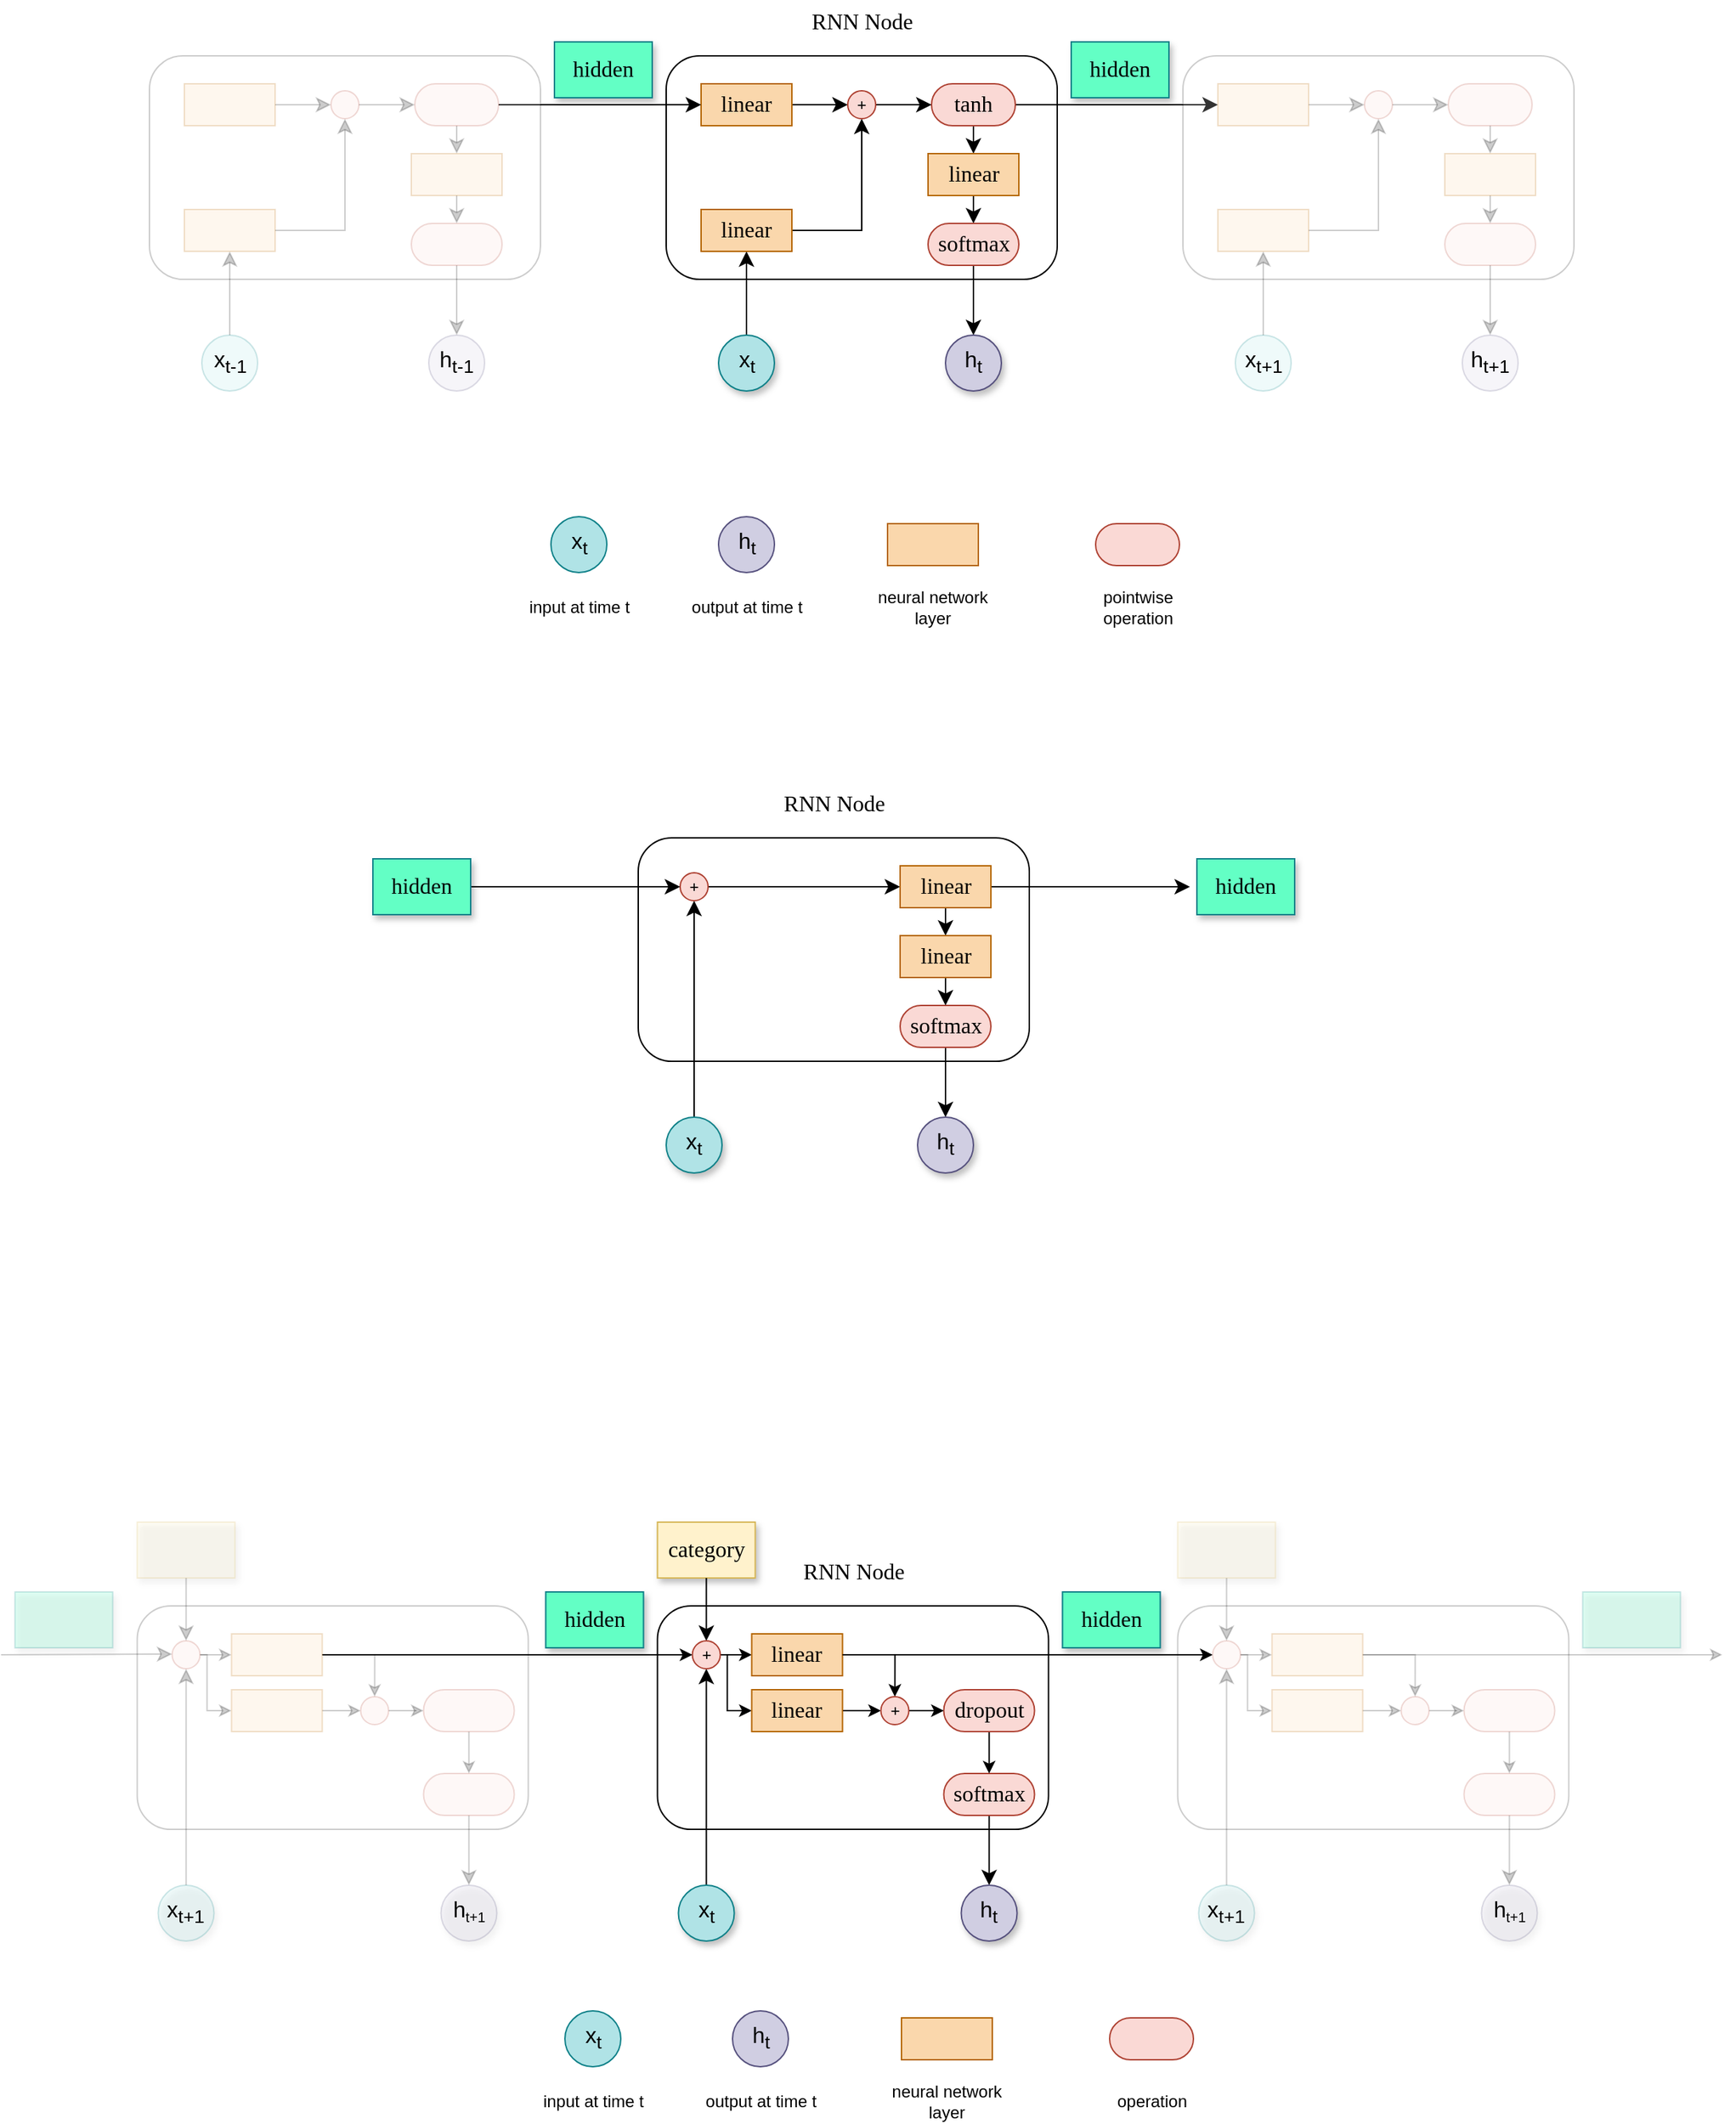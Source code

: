<mxfile version="26.1.3">
  <diagram name="Page-1" id="XGahArAtt2Lf4uS-jcl0">
    <mxGraphModel dx="2768" dy="687" grid="1" gridSize="10" guides="1" tooltips="1" connect="1" arrows="1" fold="1" page="0" pageScale="1" pageWidth="850" pageHeight="1100" background="none" math="0" shadow="0">
      <root>
        <mxCell id="0" />
        <mxCell id="1" parent="0" />
        <mxCell id="IJctZO4Lj4U6wVQgpi5t-3" value="" style="rounded=1;whiteSpace=wrap;html=1;" parent="1" vertex="1">
          <mxGeometry x="-80" y="480" width="280" height="160" as="geometry" />
        </mxCell>
        <mxCell id="IJctZO4Lj4U6wVQgpi5t-4" value="&lt;font face=&quot;Tahoma&quot;&gt;RNN Node&lt;/font&gt;" style="text;html=1;align=center;verticalAlign=middle;resizable=0;points=[];autosize=1;strokeColor=none;fillColor=none;fontSize=16;" parent="1" vertex="1">
          <mxGeometry x="10" y="440" width="100" height="30" as="geometry" />
        </mxCell>
        <mxCell id="IJctZO4Lj4U6wVQgpi5t-10" style="edgeStyle=none;curved=1;rounded=0;orthogonalLoop=1;jettySize=auto;html=1;entryX=0.5;entryY=1;entryDx=0;entryDy=0;fontSize=12;startSize=8;endSize=8;" parent="1" source="IJctZO4Lj4U6wVQgpi5t-7" target="IJctZO4Lj4U6wVQgpi5t-9" edge="1">
          <mxGeometry relative="1" as="geometry" />
        </mxCell>
        <mxCell id="IJctZO4Lj4U6wVQgpi5t-7" value="&lt;div style=&quot;line-height: 100%;&quot;&gt;x&lt;span&gt;&lt;sub&gt;t&lt;/sub&gt;&lt;/span&gt;&lt;/div&gt;" style="ellipse;whiteSpace=wrap;html=1;aspect=fixed;fillColor=#b0e3e6;strokeColor=#0e8088;fontSize=16;shadow=1;" parent="1" vertex="1">
          <mxGeometry x="-42.5" y="680" width="40" height="40" as="geometry" />
        </mxCell>
        <mxCell id="IJctZO4Lj4U6wVQgpi5t-17" style="edgeStyle=orthogonalEdgeStyle;rounded=0;orthogonalLoop=1;jettySize=auto;html=1;exitX=1;exitY=0.5;exitDx=0;exitDy=0;entryX=0.5;entryY=1;entryDx=0;entryDy=0;fontSize=12;startSize=8;endSize=8;" parent="1" source="IJctZO4Lj4U6wVQgpi5t-9" target="IJctZO4Lj4U6wVQgpi5t-15" edge="1">
          <mxGeometry relative="1" as="geometry" />
        </mxCell>
        <mxCell id="IJctZO4Lj4U6wVQgpi5t-9" value="&lt;font face=&quot;Tahoma&quot; style=&quot;font-size: 16px; line-height: 100%;&quot;&gt;linear&lt;/font&gt;" style="rounded=0;whiteSpace=wrap;html=1;fillColor=#fad7ac;strokeColor=#b46504;" parent="1" vertex="1">
          <mxGeometry x="-55" y="590" width="65" height="30" as="geometry" />
        </mxCell>
        <mxCell id="IJctZO4Lj4U6wVQgpi5t-16" style="edgeStyle=orthogonalEdgeStyle;rounded=0;orthogonalLoop=1;jettySize=auto;html=1;exitX=1;exitY=0.5;exitDx=0;exitDy=0;entryX=0;entryY=0.5;entryDx=0;entryDy=0;fontSize=12;startSize=8;endSize=8;" parent="1" source="IJctZO4Lj4U6wVQgpi5t-11" target="IJctZO4Lj4U6wVQgpi5t-15" edge="1">
          <mxGeometry relative="1" as="geometry" />
        </mxCell>
        <mxCell id="IJctZO4Lj4U6wVQgpi5t-11" value="&lt;font face=&quot;Tahoma&quot; style=&quot;font-size: 16px; line-height: 100%;&quot;&gt;linear&lt;/font&gt;" style="rounded=0;whiteSpace=wrap;html=1;fillColor=#fad7ac;strokeColor=#b46504;" parent="1" vertex="1">
          <mxGeometry x="-55" y="500" width="65" height="30" as="geometry" />
        </mxCell>
        <mxCell id="IJctZO4Lj4U6wVQgpi5t-23" style="edgeStyle=none;curved=1;rounded=0;orthogonalLoop=1;jettySize=auto;html=1;entryX=0.5;entryY=0;entryDx=0;entryDy=0;fontSize=12;startSize=8;endSize=8;" parent="1" source="IJctZO4Lj4U6wVQgpi5t-13" target="IJctZO4Lj4U6wVQgpi5t-22" edge="1">
          <mxGeometry relative="1" as="geometry" />
        </mxCell>
        <mxCell id="IJctZO4Lj4U6wVQgpi5t-27" style="edgeStyle=none;curved=1;rounded=0;orthogonalLoop=1;jettySize=auto;html=1;fontSize=12;startSize=8;endSize=8;entryX=0;entryY=0.5;entryDx=0;entryDy=0;" parent="1" source="IJctZO4Lj4U6wVQgpi5t-13" edge="1">
          <mxGeometry relative="1" as="geometry">
            <mxPoint x="315" y="515" as="targetPoint" />
          </mxGeometry>
        </mxCell>
        <mxCell id="IJctZO4Lj4U6wVQgpi5t-13" value="&lt;font face=&quot;Tahoma&quot; style=&quot;font-size: 16px; line-height: 100%;&quot;&gt;tanh&lt;/font&gt;" style="rounded=1;whiteSpace=wrap;html=1;fillColor=#fad9d5;strokeColor=#ae4132;gradientColor=none;arcSize=50;" parent="1" vertex="1">
          <mxGeometry x="110" y="500" width="60" height="30" as="geometry" />
        </mxCell>
        <mxCell id="IJctZO4Lj4U6wVQgpi5t-19" style="edgeStyle=none;curved=1;rounded=0;orthogonalLoop=1;jettySize=auto;html=1;entryX=0;entryY=0.5;entryDx=0;entryDy=0;fontSize=12;startSize=8;endSize=8;" parent="1" source="IJctZO4Lj4U6wVQgpi5t-15" target="IJctZO4Lj4U6wVQgpi5t-13" edge="1">
          <mxGeometry relative="1" as="geometry" />
        </mxCell>
        <mxCell id="IJctZO4Lj4U6wVQgpi5t-15" value="&lt;font face=&quot;Tahoma&quot;&gt;&lt;b style=&quot;line-height: 100%;&quot;&gt;+&lt;/b&gt;&lt;/font&gt;" style="ellipse;whiteSpace=wrap;html=1;aspect=fixed;fillColor=#fad9d5;strokeColor=#ae4132;" parent="1" vertex="1">
          <mxGeometry x="50" y="505" width="20" height="20" as="geometry" />
        </mxCell>
        <mxCell id="IJctZO4Lj4U6wVQgpi5t-18" style="edgeStyle=none;curved=1;rounded=0;orthogonalLoop=1;jettySize=auto;html=1;exitX=0;exitY=0.5;exitDx=0;exitDy=0;fontSize=12;startSize=8;endSize=8;" parent="1" source="IJctZO4Lj4U6wVQgpi5t-13" target="IJctZO4Lj4U6wVQgpi5t-13" edge="1">
          <mxGeometry relative="1" as="geometry" />
        </mxCell>
        <mxCell id="IJctZO4Lj4U6wVQgpi5t-25" style="edgeStyle=none;curved=1;rounded=0;orthogonalLoop=1;jettySize=auto;html=1;entryX=0.5;entryY=0;entryDx=0;entryDy=0;fontSize=12;startSize=8;endSize=8;" parent="1" source="IJctZO4Lj4U6wVQgpi5t-22" target="IJctZO4Lj4U6wVQgpi5t-24" edge="1">
          <mxGeometry relative="1" as="geometry" />
        </mxCell>
        <mxCell id="IJctZO4Lj4U6wVQgpi5t-22" value="&lt;font face=&quot;Tahoma&quot; style=&quot;font-size: 16px; line-height: 100%;&quot;&gt;linear&lt;/font&gt;" style="rounded=0;whiteSpace=wrap;html=1;fillColor=#fad7ac;strokeColor=#b46504;" parent="1" vertex="1">
          <mxGeometry x="107.5" y="550" width="65" height="30" as="geometry" />
        </mxCell>
        <mxCell id="IJctZO4Lj4U6wVQgpi5t-30" style="edgeStyle=none;curved=1;rounded=0;orthogonalLoop=1;jettySize=auto;html=1;entryX=0.5;entryY=0;entryDx=0;entryDy=0;fontSize=12;startSize=8;endSize=8;" parent="1" source="IJctZO4Lj4U6wVQgpi5t-24" target="IJctZO4Lj4U6wVQgpi5t-29" edge="1">
          <mxGeometry relative="1" as="geometry" />
        </mxCell>
        <mxCell id="IJctZO4Lj4U6wVQgpi5t-24" value="&lt;font face=&quot;Tahoma&quot; style=&quot;font-size: 16px; line-height: 100%;&quot;&gt;softmax&lt;/font&gt;" style="rounded=1;whiteSpace=wrap;html=1;fillColor=#fad9d5;strokeColor=#ae4132;arcSize=50;" parent="1" vertex="1">
          <mxGeometry x="107.5" y="600" width="65" height="30" as="geometry" />
        </mxCell>
        <mxCell id="IJctZO4Lj4U6wVQgpi5t-29" value="&lt;div style=&quot;line-height: 100%;&quot;&gt;&lt;font style=&quot;font-size: 16px;&quot;&gt;h&lt;sub&gt;t&lt;/sub&gt;&lt;/font&gt;&lt;/div&gt;" style="ellipse;whiteSpace=wrap;html=1;aspect=fixed;fillColor=#d0cee2;strokeColor=#56517e;shadow=1;" parent="1" vertex="1">
          <mxGeometry x="120" y="680" width="40" height="40" as="geometry" />
        </mxCell>
        <mxCell id="IJctZO4Lj4U6wVQgpi5t-53" style="edgeStyle=none;curved=1;rounded=0;orthogonalLoop=1;jettySize=auto;html=1;exitX=1;exitY=0.5;exitDx=0;exitDy=0;fontSize=12;startSize=8;endSize=8;entryX=0;entryY=0.5;entryDx=0;entryDy=0;" parent="1" target="IJctZO4Lj4U6wVQgpi5t-11" edge="1">
          <mxGeometry relative="1" as="geometry">
            <mxPoint x="-200" y="515" as="sourcePoint" />
            <mxPoint x="-80" y="515" as="targetPoint" />
          </mxGeometry>
        </mxCell>
        <mxCell id="IJctZO4Lj4U6wVQgpi5t-54" value="&lt;font face=&quot;Tahoma&quot;&gt;&lt;span style=&quot;font-size: 16px; line-height: 100%;&quot;&gt;hidden&lt;/span&gt;&lt;/font&gt;" style="rounded=0;whiteSpace=wrap;html=1;fillColor=#63FFC5;strokeColor=#0e8088;shadow=1;" parent="1" vertex="1">
          <mxGeometry x="-160" y="470" width="70" height="40" as="geometry" />
        </mxCell>
        <mxCell id="IJctZO4Lj4U6wVQgpi5t-74" value="&lt;font face=&quot;Tahoma&quot;&gt;&lt;span style=&quot;font-size: 16px; line-height: 100%;&quot;&gt;hidden&lt;/span&gt;&lt;/font&gt;" style="rounded=0;whiteSpace=wrap;html=1;fillColor=#63FFC5;strokeColor=#0e8088;shadow=1;" parent="1" vertex="1">
          <mxGeometry x="210" y="470" width="70" height="40" as="geometry" />
        </mxCell>
        <mxCell id="IJctZO4Lj4U6wVQgpi5t-97" value="" style="group" parent="1" vertex="1" connectable="0">
          <mxGeometry x="-450" y="480" width="280" height="240" as="geometry" />
        </mxCell>
        <mxCell id="IJctZO4Lj4U6wVQgpi5t-75" value="" style="rounded=1;whiteSpace=wrap;html=1;opacity=20;" parent="IJctZO4Lj4U6wVQgpi5t-97" vertex="1">
          <mxGeometry width="280" height="160" as="geometry" />
        </mxCell>
        <mxCell id="IJctZO4Lj4U6wVQgpi5t-77" style="edgeStyle=none;curved=1;rounded=0;orthogonalLoop=1;jettySize=auto;html=1;entryX=0.5;entryY=1;entryDx=0;entryDy=0;fontSize=12;startSize=8;endSize=8;opacity=20;" parent="IJctZO4Lj4U6wVQgpi5t-97" source="IJctZO4Lj4U6wVQgpi5t-78" target="IJctZO4Lj4U6wVQgpi5t-80" edge="1">
          <mxGeometry relative="1" as="geometry" />
        </mxCell>
        <mxCell id="IJctZO4Lj4U6wVQgpi5t-78" value="&lt;div style=&quot;line-height: 100%;&quot;&gt;&lt;font style=&quot;font-size: 16px;&quot;&gt;x&lt;sub&gt;t-1&lt;/sub&gt;&lt;/font&gt;&lt;/div&gt;" style="ellipse;whiteSpace=wrap;html=1;aspect=fixed;fillColor=#b0e3e6;strokeColor=#0e8088;opacity=20;" parent="IJctZO4Lj4U6wVQgpi5t-97" vertex="1">
          <mxGeometry x="37.5" y="200" width="40" height="40" as="geometry" />
        </mxCell>
        <mxCell id="IJctZO4Lj4U6wVQgpi5t-79" style="edgeStyle=orthogonalEdgeStyle;rounded=0;orthogonalLoop=1;jettySize=auto;html=1;exitX=1;exitY=0.5;exitDx=0;exitDy=0;entryX=0.5;entryY=1;entryDx=0;entryDy=0;fontSize=12;startSize=8;endSize=8;opacity=20;" parent="IJctZO4Lj4U6wVQgpi5t-97" source="IJctZO4Lj4U6wVQgpi5t-80" target="IJctZO4Lj4U6wVQgpi5t-87" edge="1">
          <mxGeometry relative="1" as="geometry" />
        </mxCell>
        <mxCell id="IJctZO4Lj4U6wVQgpi5t-80" value="" style="rounded=0;whiteSpace=wrap;html=1;fillColor=#fad7ac;strokeColor=#b46504;opacity=20;" parent="IJctZO4Lj4U6wVQgpi5t-97" vertex="1">
          <mxGeometry x="25" y="110" width="65" height="30" as="geometry" />
        </mxCell>
        <mxCell id="IJctZO4Lj4U6wVQgpi5t-81" style="edgeStyle=orthogonalEdgeStyle;rounded=0;orthogonalLoop=1;jettySize=auto;html=1;exitX=1;exitY=0.5;exitDx=0;exitDy=0;entryX=0;entryY=0.5;entryDx=0;entryDy=0;fontSize=12;startSize=8;endSize=8;opacity=20;" parent="IJctZO4Lj4U6wVQgpi5t-97" source="IJctZO4Lj4U6wVQgpi5t-82" target="IJctZO4Lj4U6wVQgpi5t-87" edge="1">
          <mxGeometry relative="1" as="geometry" />
        </mxCell>
        <mxCell id="IJctZO4Lj4U6wVQgpi5t-82" value="" style="rounded=0;whiteSpace=wrap;html=1;fillColor=#fad7ac;strokeColor=#b46504;opacity=20;" parent="IJctZO4Lj4U6wVQgpi5t-97" vertex="1">
          <mxGeometry x="25" y="20" width="65" height="30" as="geometry" />
        </mxCell>
        <mxCell id="IJctZO4Lj4U6wVQgpi5t-83" style="edgeStyle=none;curved=1;rounded=0;orthogonalLoop=1;jettySize=auto;html=1;entryX=0.5;entryY=0;entryDx=0;entryDy=0;fontSize=12;startSize=8;endSize=8;opacity=20;" parent="IJctZO4Lj4U6wVQgpi5t-97" source="IJctZO4Lj4U6wVQgpi5t-85" target="IJctZO4Lj4U6wVQgpi5t-90" edge="1">
          <mxGeometry relative="1" as="geometry" />
        </mxCell>
        <mxCell id="IJctZO4Lj4U6wVQgpi5t-85" value="" style="rounded=1;whiteSpace=wrap;html=1;fillColor=#fad9d5;strokeColor=#ae4132;gradientColor=none;arcSize=50;opacity=20;" parent="IJctZO4Lj4U6wVQgpi5t-97" vertex="1">
          <mxGeometry x="190" y="20" width="60" height="30" as="geometry" />
        </mxCell>
        <mxCell id="IJctZO4Lj4U6wVQgpi5t-86" style="edgeStyle=none;curved=1;rounded=0;orthogonalLoop=1;jettySize=auto;html=1;entryX=0;entryY=0.5;entryDx=0;entryDy=0;fontSize=12;startSize=8;endSize=8;opacity=20;" parent="IJctZO4Lj4U6wVQgpi5t-97" source="IJctZO4Lj4U6wVQgpi5t-87" target="IJctZO4Lj4U6wVQgpi5t-85" edge="1">
          <mxGeometry relative="1" as="geometry" />
        </mxCell>
        <mxCell id="IJctZO4Lj4U6wVQgpi5t-87" value="" style="ellipse;whiteSpace=wrap;html=1;aspect=fixed;fillColor=#fad9d5;strokeColor=#ae4132;opacity=20;" parent="IJctZO4Lj4U6wVQgpi5t-97" vertex="1">
          <mxGeometry x="130" y="25" width="20" height="20" as="geometry" />
        </mxCell>
        <mxCell id="IJctZO4Lj4U6wVQgpi5t-88" style="edgeStyle=none;curved=1;rounded=0;orthogonalLoop=1;jettySize=auto;html=1;exitX=0;exitY=0.5;exitDx=0;exitDy=0;fontSize=12;startSize=8;endSize=8;opacity=20;" parent="IJctZO4Lj4U6wVQgpi5t-97" source="IJctZO4Lj4U6wVQgpi5t-85" target="IJctZO4Lj4U6wVQgpi5t-85" edge="1">
          <mxGeometry relative="1" as="geometry" />
        </mxCell>
        <mxCell id="IJctZO4Lj4U6wVQgpi5t-89" style="edgeStyle=none;curved=1;rounded=0;orthogonalLoop=1;jettySize=auto;html=1;entryX=0.5;entryY=0;entryDx=0;entryDy=0;fontSize=12;startSize=8;endSize=8;opacity=20;" parent="IJctZO4Lj4U6wVQgpi5t-97" source="IJctZO4Lj4U6wVQgpi5t-90" target="IJctZO4Lj4U6wVQgpi5t-92" edge="1">
          <mxGeometry relative="1" as="geometry" />
        </mxCell>
        <mxCell id="IJctZO4Lj4U6wVQgpi5t-90" value="" style="rounded=0;whiteSpace=wrap;html=1;fillColor=#fad7ac;strokeColor=#b46504;opacity=20;" parent="IJctZO4Lj4U6wVQgpi5t-97" vertex="1">
          <mxGeometry x="187.5" y="70" width="65" height="30" as="geometry" />
        </mxCell>
        <mxCell id="IJctZO4Lj4U6wVQgpi5t-91" style="edgeStyle=none;curved=1;rounded=0;orthogonalLoop=1;jettySize=auto;html=1;entryX=0.5;entryY=0;entryDx=0;entryDy=0;fontSize=12;startSize=8;endSize=8;opacity=20;" parent="IJctZO4Lj4U6wVQgpi5t-97" source="IJctZO4Lj4U6wVQgpi5t-92" target="IJctZO4Lj4U6wVQgpi5t-93" edge="1">
          <mxGeometry relative="1" as="geometry" />
        </mxCell>
        <mxCell id="IJctZO4Lj4U6wVQgpi5t-92" value="" style="rounded=1;whiteSpace=wrap;html=1;fillColor=#fad9d5;strokeColor=#ae4132;arcSize=50;opacity=20;" parent="IJctZO4Lj4U6wVQgpi5t-97" vertex="1">
          <mxGeometry x="187.5" y="120" width="65" height="30" as="geometry" />
        </mxCell>
        <mxCell id="IJctZO4Lj4U6wVQgpi5t-93" value="&lt;div style=&quot;line-height: 100%;&quot;&gt;&lt;font style=&quot;font-size: 16px;&quot;&gt;h&lt;sub style=&quot;&quot;&gt;t-1&lt;/sub&gt;&lt;/font&gt;&lt;/div&gt;" style="ellipse;whiteSpace=wrap;html=1;aspect=fixed;fillColor=#d0cee2;strokeColor=#56517e;opacity=20;" parent="IJctZO4Lj4U6wVQgpi5t-97" vertex="1">
          <mxGeometry x="200" y="200" width="40" height="40" as="geometry" />
        </mxCell>
        <mxCell id="IJctZO4Lj4U6wVQgpi5t-98" value="" style="group" parent="1" vertex="1" connectable="0">
          <mxGeometry x="290" y="480" width="280" height="240" as="geometry" />
        </mxCell>
        <mxCell id="IJctZO4Lj4U6wVQgpi5t-99" value="" style="rounded=1;whiteSpace=wrap;html=1;opacity=20;" parent="IJctZO4Lj4U6wVQgpi5t-98" vertex="1">
          <mxGeometry width="280" height="160" as="geometry" />
        </mxCell>
        <mxCell id="IJctZO4Lj4U6wVQgpi5t-100" style="edgeStyle=none;curved=1;rounded=0;orthogonalLoop=1;jettySize=auto;html=1;entryX=0.5;entryY=1;entryDx=0;entryDy=0;fontSize=12;startSize=8;endSize=8;opacity=20;" parent="IJctZO4Lj4U6wVQgpi5t-98" source="IJctZO4Lj4U6wVQgpi5t-101" target="IJctZO4Lj4U6wVQgpi5t-103" edge="1">
          <mxGeometry relative="1" as="geometry" />
        </mxCell>
        <mxCell id="IJctZO4Lj4U6wVQgpi5t-101" value="&lt;div style=&quot;line-height: 100%;&quot;&gt;&lt;font style=&quot;font-size: 16px;&quot;&gt;x&lt;sub&gt;t+1&lt;/sub&gt;&lt;/font&gt;&lt;/div&gt;" style="ellipse;whiteSpace=wrap;html=1;aspect=fixed;fillColor=#b0e3e6;strokeColor=#0e8088;opacity=20;" parent="IJctZO4Lj4U6wVQgpi5t-98" vertex="1">
          <mxGeometry x="37.5" y="200" width="40" height="40" as="geometry" />
        </mxCell>
        <mxCell id="IJctZO4Lj4U6wVQgpi5t-102" style="edgeStyle=orthogonalEdgeStyle;rounded=0;orthogonalLoop=1;jettySize=auto;html=1;exitX=1;exitY=0.5;exitDx=0;exitDy=0;entryX=0.5;entryY=1;entryDx=0;entryDy=0;fontSize=12;startSize=8;endSize=8;opacity=20;" parent="IJctZO4Lj4U6wVQgpi5t-98" source="IJctZO4Lj4U6wVQgpi5t-103" target="IJctZO4Lj4U6wVQgpi5t-109" edge="1">
          <mxGeometry relative="1" as="geometry" />
        </mxCell>
        <mxCell id="IJctZO4Lj4U6wVQgpi5t-103" value="" style="rounded=0;whiteSpace=wrap;html=1;fillColor=#fad7ac;strokeColor=#b46504;opacity=20;" parent="IJctZO4Lj4U6wVQgpi5t-98" vertex="1">
          <mxGeometry x="25" y="110" width="65" height="30" as="geometry" />
        </mxCell>
        <mxCell id="IJctZO4Lj4U6wVQgpi5t-104" style="edgeStyle=orthogonalEdgeStyle;rounded=0;orthogonalLoop=1;jettySize=auto;html=1;exitX=1;exitY=0.5;exitDx=0;exitDy=0;entryX=0;entryY=0.5;entryDx=0;entryDy=0;fontSize=12;startSize=8;endSize=8;opacity=20;" parent="IJctZO4Lj4U6wVQgpi5t-98" source="IJctZO4Lj4U6wVQgpi5t-105" target="IJctZO4Lj4U6wVQgpi5t-109" edge="1">
          <mxGeometry relative="1" as="geometry" />
        </mxCell>
        <mxCell id="IJctZO4Lj4U6wVQgpi5t-105" value="" style="rounded=0;whiteSpace=wrap;html=1;fillColor=#fad7ac;strokeColor=#b46504;opacity=20;" parent="IJctZO4Lj4U6wVQgpi5t-98" vertex="1">
          <mxGeometry x="25" y="20" width="65" height="30" as="geometry" />
        </mxCell>
        <mxCell id="IJctZO4Lj4U6wVQgpi5t-106" style="edgeStyle=none;curved=1;rounded=0;orthogonalLoop=1;jettySize=auto;html=1;entryX=0.5;entryY=0;entryDx=0;entryDy=0;fontSize=12;startSize=8;endSize=8;opacity=20;" parent="IJctZO4Lj4U6wVQgpi5t-98" source="IJctZO4Lj4U6wVQgpi5t-107" target="IJctZO4Lj4U6wVQgpi5t-112" edge="1">
          <mxGeometry relative="1" as="geometry" />
        </mxCell>
        <mxCell id="IJctZO4Lj4U6wVQgpi5t-107" value="" style="rounded=1;whiteSpace=wrap;html=1;fillColor=#fad9d5;strokeColor=#ae4132;gradientColor=none;arcSize=50;opacity=20;" parent="IJctZO4Lj4U6wVQgpi5t-98" vertex="1">
          <mxGeometry x="190" y="20" width="60" height="30" as="geometry" />
        </mxCell>
        <mxCell id="IJctZO4Lj4U6wVQgpi5t-108" style="edgeStyle=none;curved=1;rounded=0;orthogonalLoop=1;jettySize=auto;html=1;entryX=0;entryY=0.5;entryDx=0;entryDy=0;fontSize=12;startSize=8;endSize=8;opacity=20;" parent="IJctZO4Lj4U6wVQgpi5t-98" source="IJctZO4Lj4U6wVQgpi5t-109" target="IJctZO4Lj4U6wVQgpi5t-107" edge="1">
          <mxGeometry relative="1" as="geometry" />
        </mxCell>
        <mxCell id="IJctZO4Lj4U6wVQgpi5t-109" value="" style="ellipse;whiteSpace=wrap;html=1;aspect=fixed;fillColor=#fad9d5;strokeColor=#ae4132;opacity=20;" parent="IJctZO4Lj4U6wVQgpi5t-98" vertex="1">
          <mxGeometry x="130" y="25" width="20" height="20" as="geometry" />
        </mxCell>
        <mxCell id="IJctZO4Lj4U6wVQgpi5t-110" style="edgeStyle=none;curved=1;rounded=0;orthogonalLoop=1;jettySize=auto;html=1;exitX=0;exitY=0.5;exitDx=0;exitDy=0;fontSize=12;startSize=8;endSize=8;opacity=20;" parent="IJctZO4Lj4U6wVQgpi5t-98" source="IJctZO4Lj4U6wVQgpi5t-107" target="IJctZO4Lj4U6wVQgpi5t-107" edge="1">
          <mxGeometry relative="1" as="geometry" />
        </mxCell>
        <mxCell id="IJctZO4Lj4U6wVQgpi5t-111" style="edgeStyle=none;curved=1;rounded=0;orthogonalLoop=1;jettySize=auto;html=1;entryX=0.5;entryY=0;entryDx=0;entryDy=0;fontSize=12;startSize=8;endSize=8;opacity=20;" parent="IJctZO4Lj4U6wVQgpi5t-98" source="IJctZO4Lj4U6wVQgpi5t-112" target="IJctZO4Lj4U6wVQgpi5t-114" edge="1">
          <mxGeometry relative="1" as="geometry" />
        </mxCell>
        <mxCell id="IJctZO4Lj4U6wVQgpi5t-112" value="" style="rounded=0;whiteSpace=wrap;html=1;fillColor=#fad7ac;strokeColor=#b46504;opacity=20;" parent="IJctZO4Lj4U6wVQgpi5t-98" vertex="1">
          <mxGeometry x="187.5" y="70" width="65" height="30" as="geometry" />
        </mxCell>
        <mxCell id="IJctZO4Lj4U6wVQgpi5t-113" style="edgeStyle=none;curved=1;rounded=0;orthogonalLoop=1;jettySize=auto;html=1;entryX=0.5;entryY=0;entryDx=0;entryDy=0;fontSize=12;startSize=8;endSize=8;opacity=20;" parent="IJctZO4Lj4U6wVQgpi5t-98" source="IJctZO4Lj4U6wVQgpi5t-114" target="IJctZO4Lj4U6wVQgpi5t-115" edge="1">
          <mxGeometry relative="1" as="geometry" />
        </mxCell>
        <mxCell id="IJctZO4Lj4U6wVQgpi5t-114" value="" style="rounded=1;whiteSpace=wrap;html=1;fillColor=#fad9d5;strokeColor=#ae4132;arcSize=50;opacity=20;" parent="IJctZO4Lj4U6wVQgpi5t-98" vertex="1">
          <mxGeometry x="187.5" y="120" width="65" height="30" as="geometry" />
        </mxCell>
        <mxCell id="IJctZO4Lj4U6wVQgpi5t-115" value="&lt;div style=&quot;line-height: 100%;&quot;&gt;&lt;font style=&quot;font-size: 16px;&quot;&gt;h&lt;sub&gt;t+1&lt;/sub&gt;&lt;/font&gt;&lt;/div&gt;" style="ellipse;whiteSpace=wrap;html=1;aspect=fixed;fillColor=#d0cee2;strokeColor=#56517e;opacity=20;" parent="IJctZO4Lj4U6wVQgpi5t-98" vertex="1">
          <mxGeometry x="200" y="200" width="40" height="40" as="geometry" />
        </mxCell>
        <mxCell id="IJctZO4Lj4U6wVQgpi5t-117" value="input at time t" style="text;html=1;align=center;verticalAlign=middle;whiteSpace=wrap;rounded=0;" parent="1" vertex="1">
          <mxGeometry x="-182.5" y="860" width="80" height="30" as="geometry" />
        </mxCell>
        <mxCell id="IJctZO4Lj4U6wVQgpi5t-119" value="output at time t" style="text;html=1;align=center;verticalAlign=middle;whiteSpace=wrap;rounded=0;" parent="1" vertex="1">
          <mxGeometry x="-67.5" y="860" width="90" height="30" as="geometry" />
        </mxCell>
        <mxCell id="IJctZO4Lj4U6wVQgpi5t-120" value="" style="rounded=0;whiteSpace=wrap;html=1;fillColor=#fad7ac;strokeColor=#b46504;" parent="1" vertex="1">
          <mxGeometry x="78.5" y="815" width="65" height="30" as="geometry" />
        </mxCell>
        <mxCell id="IJctZO4Lj4U6wVQgpi5t-121" value="&lt;div style=&quot;line-height: 100%;&quot;&gt;x&lt;span&gt;&lt;sub&gt;t&lt;/sub&gt;&lt;/span&gt;&lt;/div&gt;" style="ellipse;whiteSpace=wrap;html=1;aspect=fixed;fillColor=#b0e3e6;strokeColor=#0e8088;fontSize=16;" parent="1" vertex="1">
          <mxGeometry x="-162.5" y="810" width="40" height="40" as="geometry" />
        </mxCell>
        <mxCell id="IJctZO4Lj4U6wVQgpi5t-122" value="&lt;div style=&quot;line-height: 100%;&quot;&gt;&lt;font style=&quot;font-size: 16px;&quot;&gt;h&lt;sub&gt;t&lt;/sub&gt;&lt;/font&gt;&lt;/div&gt;" style="ellipse;whiteSpace=wrap;html=1;aspect=fixed;fillColor=#d0cee2;strokeColor=#56517e;" parent="1" vertex="1">
          <mxGeometry x="-42.5" y="810" width="40" height="40" as="geometry" />
        </mxCell>
        <mxCell id="IJctZO4Lj4U6wVQgpi5t-123" value="" style="rounded=1;whiteSpace=wrap;html=1;fillColor=#fad9d5;strokeColor=#ae4132;gradientColor=none;arcSize=50;" parent="1" vertex="1">
          <mxGeometry x="227.5" y="815" width="60" height="30" as="geometry" />
        </mxCell>
        <mxCell id="IJctZO4Lj4U6wVQgpi5t-124" value="pointwise operation" style="text;html=1;align=center;verticalAlign=middle;whiteSpace=wrap;rounded=0;" parent="1" vertex="1">
          <mxGeometry x="212.5" y="860" width="90" height="30" as="geometry" />
        </mxCell>
        <mxCell id="IJctZO4Lj4U6wVQgpi5t-125" value="neural network layer" style="text;html=1;align=center;verticalAlign=middle;whiteSpace=wrap;rounded=0;" parent="1" vertex="1">
          <mxGeometry x="66" y="860" width="90" height="30" as="geometry" />
        </mxCell>
        <mxCell id="IJctZO4Lj4U6wVQgpi5t-126" value="" style="rounded=1;whiteSpace=wrap;html=1;" parent="1" vertex="1">
          <mxGeometry x="-100" y="1040" width="280" height="160" as="geometry" />
        </mxCell>
        <mxCell id="IJctZO4Lj4U6wVQgpi5t-127" value="&lt;font face=&quot;Tahoma&quot;&gt;RNN Node&lt;/font&gt;" style="text;html=1;align=center;verticalAlign=middle;resizable=0;points=[];autosize=1;strokeColor=none;fillColor=none;fontSize=16;" parent="1" vertex="1">
          <mxGeometry x="-10" y="1000" width="100" height="30" as="geometry" />
        </mxCell>
        <mxCell id="IJctZO4Lj4U6wVQgpi5t-128" style="edgeStyle=none;curved=1;rounded=0;orthogonalLoop=1;jettySize=auto;html=1;entryX=0.5;entryY=1;entryDx=0;entryDy=0;fontSize=12;startSize=8;endSize=8;" parent="1" source="IJctZO4Lj4U6wVQgpi5t-129" target="IJctZO4Lj4U6wVQgpi5t-138" edge="1">
          <mxGeometry relative="1" as="geometry">
            <mxPoint x="-42.5" y="1180" as="targetPoint" />
          </mxGeometry>
        </mxCell>
        <mxCell id="IJctZO4Lj4U6wVQgpi5t-129" value="&lt;div style=&quot;line-height: 100%;&quot;&gt;x&lt;span&gt;&lt;sub&gt;t&lt;/sub&gt;&lt;/span&gt;&lt;/div&gt;" style="ellipse;whiteSpace=wrap;html=1;aspect=fixed;fillColor=#b0e3e6;strokeColor=#0e8088;fontSize=16;shadow=1;" parent="1" vertex="1">
          <mxGeometry x="-80" y="1240" width="40" height="40" as="geometry" />
        </mxCell>
        <mxCell id="IJctZO4Lj4U6wVQgpi5t-135" style="edgeStyle=none;curved=1;rounded=0;orthogonalLoop=1;jettySize=auto;html=1;fontSize=12;startSize=8;endSize=8;entryX=0;entryY=0.5;entryDx=0;entryDy=0;exitX=1;exitY=0.5;exitDx=0;exitDy=0;" parent="1" source="IJctZO4Lj4U6wVQgpi5t-141" edge="1">
          <mxGeometry relative="1" as="geometry">
            <mxPoint x="295" y="1075" as="targetPoint" />
            <mxPoint x="150" y="1075" as="sourcePoint" />
          </mxGeometry>
        </mxCell>
        <mxCell id="IJctZO4Lj4U6wVQgpi5t-184" style="edgeStyle=none;curved=1;rounded=0;orthogonalLoop=1;jettySize=auto;html=1;exitX=1;exitY=0.5;exitDx=0;exitDy=0;entryX=0;entryY=0.5;entryDx=0;entryDy=0;fontSize=12;startSize=8;endSize=8;" parent="1" source="IJctZO4Lj4U6wVQgpi5t-138" target="IJctZO4Lj4U6wVQgpi5t-141" edge="1">
          <mxGeometry relative="1" as="geometry" />
        </mxCell>
        <mxCell id="IJctZO4Lj4U6wVQgpi5t-138" value="&lt;font face=&quot;Tahoma&quot;&gt;&lt;b style=&quot;line-height: 100%;&quot;&gt;+&lt;/b&gt;&lt;/font&gt;" style="ellipse;whiteSpace=wrap;html=1;aspect=fixed;fillColor=#fad9d5;strokeColor=#ae4132;" parent="1" vertex="1">
          <mxGeometry x="-70" y="1065" width="20" height="20" as="geometry" />
        </mxCell>
        <mxCell id="IJctZO4Lj4U6wVQgpi5t-139" style="edgeStyle=none;curved=1;rounded=0;orthogonalLoop=1;jettySize=auto;html=1;exitX=0;exitY=0.5;exitDx=0;exitDy=0;fontSize=12;startSize=8;endSize=8;" parent="1" edge="1">
          <mxGeometry relative="1" as="geometry">
            <mxPoint x="90" y="1075" as="sourcePoint" />
            <mxPoint x="90" y="1075" as="targetPoint" />
          </mxGeometry>
        </mxCell>
        <mxCell id="IJctZO4Lj4U6wVQgpi5t-186" style="edgeStyle=none;curved=1;rounded=0;orthogonalLoop=1;jettySize=auto;html=1;exitX=0.5;exitY=1;exitDx=0;exitDy=0;entryX=0.5;entryY=0;entryDx=0;entryDy=0;fontSize=12;startSize=8;endSize=8;" parent="1" source="IJctZO4Lj4U6wVQgpi5t-141" target="IJctZO4Lj4U6wVQgpi5t-185" edge="1">
          <mxGeometry relative="1" as="geometry" />
        </mxCell>
        <mxCell id="IJctZO4Lj4U6wVQgpi5t-141" value="&lt;font face=&quot;Tahoma&quot; style=&quot;font-size: 16px; line-height: 100%;&quot;&gt;linear&lt;/font&gt;" style="rounded=0;whiteSpace=wrap;html=1;fillColor=#fad7ac;strokeColor=#b46504;" parent="1" vertex="1">
          <mxGeometry x="87.5" y="1060" width="65" height="30" as="geometry" />
        </mxCell>
        <mxCell id="IJctZO4Lj4U6wVQgpi5t-142" style="edgeStyle=none;curved=1;rounded=0;orthogonalLoop=1;jettySize=auto;html=1;entryX=0.5;entryY=0;entryDx=0;entryDy=0;fontSize=12;startSize=8;endSize=8;" parent="1" source="IJctZO4Lj4U6wVQgpi5t-143" target="IJctZO4Lj4U6wVQgpi5t-144" edge="1">
          <mxGeometry relative="1" as="geometry" />
        </mxCell>
        <mxCell id="IJctZO4Lj4U6wVQgpi5t-143" value="&lt;font face=&quot;Tahoma&quot; style=&quot;font-size: 16px; line-height: 100%;&quot;&gt;softmax&lt;/font&gt;" style="rounded=1;whiteSpace=wrap;html=1;fillColor=#fad9d5;strokeColor=#ae4132;arcSize=50;" parent="1" vertex="1">
          <mxGeometry x="87.5" y="1160" width="65" height="30" as="geometry" />
        </mxCell>
        <mxCell id="IJctZO4Lj4U6wVQgpi5t-144" value="&lt;div style=&quot;line-height: 100%;&quot;&gt;&lt;font style=&quot;font-size: 16px;&quot;&gt;h&lt;sub&gt;t&lt;/sub&gt;&lt;/font&gt;&lt;/div&gt;" style="ellipse;whiteSpace=wrap;html=1;aspect=fixed;fillColor=#d0cee2;strokeColor=#56517e;shadow=1;" parent="1" vertex="1">
          <mxGeometry x="100" y="1240" width="40" height="40" as="geometry" />
        </mxCell>
        <mxCell id="IJctZO4Lj4U6wVQgpi5t-145" style="edgeStyle=none;curved=1;rounded=0;orthogonalLoop=1;jettySize=auto;html=1;exitX=1;exitY=0.5;exitDx=0;exitDy=0;fontSize=12;startSize=8;endSize=8;entryX=0;entryY=0.5;entryDx=0;entryDy=0;" parent="1" target="IJctZO4Lj4U6wVQgpi5t-138" edge="1">
          <mxGeometry relative="1" as="geometry">
            <mxPoint x="-220" y="1075" as="sourcePoint" />
            <mxPoint x="-75" y="1075" as="targetPoint" />
          </mxGeometry>
        </mxCell>
        <mxCell id="IJctZO4Lj4U6wVQgpi5t-146" value="&lt;font face=&quot;Tahoma&quot;&gt;&lt;span style=&quot;font-size: 16px; line-height: 100%;&quot;&gt;hidden&lt;/span&gt;&lt;/font&gt;" style="rounded=0;whiteSpace=wrap;html=1;fillColor=#63FFC5;strokeColor=#0e8088;shadow=1;" parent="1" vertex="1">
          <mxGeometry x="-290" y="1055" width="70" height="40" as="geometry" />
        </mxCell>
        <mxCell id="IJctZO4Lj4U6wVQgpi5t-147" value="&lt;font face=&quot;Tahoma&quot;&gt;&lt;span style=&quot;font-size: 16px; line-height: 100%;&quot;&gt;hidden&lt;/span&gt;&lt;/font&gt;" style="rounded=0;whiteSpace=wrap;html=1;fillColor=#63FFC5;strokeColor=#0e8088;shadow=1;" parent="1" vertex="1">
          <mxGeometry x="300" y="1055" width="70" height="40" as="geometry" />
        </mxCell>
        <mxCell id="IJctZO4Lj4U6wVQgpi5t-187" style="edgeStyle=none;curved=1;rounded=0;orthogonalLoop=1;jettySize=auto;html=1;entryX=0.5;entryY=0;entryDx=0;entryDy=0;fontSize=12;startSize=8;endSize=8;" parent="1" source="IJctZO4Lj4U6wVQgpi5t-185" target="IJctZO4Lj4U6wVQgpi5t-143" edge="1">
          <mxGeometry relative="1" as="geometry" />
        </mxCell>
        <mxCell id="IJctZO4Lj4U6wVQgpi5t-185" value="&lt;font face=&quot;Tahoma&quot; style=&quot;font-size: 16px; line-height: 100%;&quot;&gt;linear&lt;/font&gt;" style="rounded=0;whiteSpace=wrap;html=1;fillColor=#fad7ac;strokeColor=#b46504;" parent="1" vertex="1">
          <mxGeometry x="87.5" y="1110" width="65" height="30" as="geometry" />
        </mxCell>
        <mxCell id="gDRjD2k4WUJ-grIZElaN-1" value="" style="rounded=1;whiteSpace=wrap;html=1;" vertex="1" parent="1">
          <mxGeometry x="-86.25" y="1590" width="280" height="160" as="geometry" />
        </mxCell>
        <mxCell id="gDRjD2k4WUJ-grIZElaN-2" value="&lt;font face=&quot;Tahoma&quot;&gt;RNN Node&lt;/font&gt;" style="text;html=1;align=center;verticalAlign=middle;resizable=0;points=[];autosize=1;strokeColor=none;fillColor=none;fontSize=16;" vertex="1" parent="1">
          <mxGeometry x="3.75" y="1550" width="100" height="30" as="geometry" />
        </mxCell>
        <mxCell id="gDRjD2k4WUJ-grIZElaN-3" style="edgeStyle=none;curved=1;rounded=0;orthogonalLoop=1;jettySize=auto;html=1;entryX=0.5;entryY=1;entryDx=0;entryDy=0;fontSize=12;startSize=8;endSize=8;" edge="1" parent="1" source="gDRjD2k4WUJ-grIZElaN-4" target="gDRjD2k4WUJ-grIZElaN-70">
          <mxGeometry relative="1" as="geometry">
            <mxPoint x="-28.75" y="1730" as="targetPoint" />
          </mxGeometry>
        </mxCell>
        <mxCell id="gDRjD2k4WUJ-grIZElaN-4" value="&lt;div style=&quot;line-height: 100%;&quot;&gt;x&lt;span&gt;&lt;sub&gt;t&lt;/sub&gt;&lt;/span&gt;&lt;/div&gt;" style="ellipse;whiteSpace=wrap;html=1;aspect=fixed;fillColor=#b0e3e6;strokeColor=#0e8088;fontSize=16;shadow=1;" vertex="1" parent="1">
          <mxGeometry x="-71.25" y="1790" width="40" height="40" as="geometry" />
        </mxCell>
        <mxCell id="gDRjD2k4WUJ-grIZElaN-14" style="edgeStyle=none;curved=1;rounded=0;orthogonalLoop=1;jettySize=auto;html=1;exitX=0;exitY=0.5;exitDx=0;exitDy=0;fontSize=12;startSize=8;endSize=8;" edge="1" parent="1">
          <mxGeometry relative="1" as="geometry">
            <mxPoint x="103.75" y="1625" as="sourcePoint" />
            <mxPoint x="103.75" y="1625" as="targetPoint" />
          </mxGeometry>
        </mxCell>
        <mxCell id="gDRjD2k4WUJ-grIZElaN-17" style="edgeStyle=none;curved=1;rounded=0;orthogonalLoop=1;jettySize=auto;html=1;entryX=0.5;entryY=0;entryDx=0;entryDy=0;fontSize=12;startSize=8;endSize=8;" edge="1" parent="1" source="gDRjD2k4WUJ-grIZElaN-18" target="gDRjD2k4WUJ-grIZElaN-19">
          <mxGeometry relative="1" as="geometry" />
        </mxCell>
        <mxCell id="gDRjD2k4WUJ-grIZElaN-18" value="&lt;font face=&quot;Tahoma&quot; style=&quot;font-size: 16px; line-height: 100%;&quot;&gt;softmax&lt;/font&gt;" style="rounded=1;whiteSpace=wrap;html=1;fillColor=#fad9d5;strokeColor=#ae4132;arcSize=50;" vertex="1" parent="1">
          <mxGeometry x="118.75" y="1710" width="65" height="30" as="geometry" />
        </mxCell>
        <mxCell id="gDRjD2k4WUJ-grIZElaN-19" value="&lt;div style=&quot;line-height: 100%;&quot;&gt;&lt;font style=&quot;font-size: 16px;&quot;&gt;h&lt;sub&gt;t&lt;/sub&gt;&lt;/font&gt;&lt;/div&gt;" style="ellipse;whiteSpace=wrap;html=1;aspect=fixed;fillColor=#d0cee2;strokeColor=#56517e;shadow=1;" vertex="1" parent="1">
          <mxGeometry x="131.25" y="1790" width="40" height="40" as="geometry" />
        </mxCell>
        <mxCell id="gDRjD2k4WUJ-grIZElaN-21" value="&lt;font face=&quot;Tahoma&quot;&gt;&lt;span style=&quot;font-size: 16px; line-height: 100%;&quot;&gt;hidden&lt;/span&gt;&lt;/font&gt;" style="rounded=0;whiteSpace=wrap;html=1;fillColor=#63FFC5;strokeColor=#0e8088;shadow=1;" vertex="1" parent="1">
          <mxGeometry x="-166.25" y="1580" width="70" height="40" as="geometry" />
        </mxCell>
        <mxCell id="gDRjD2k4WUJ-grIZElaN-22" value="&lt;font face=&quot;Tahoma&quot;&gt;&lt;span style=&quot;font-size: 16px; line-height: 100%;&quot;&gt;hidden&lt;/span&gt;&lt;/font&gt;" style="rounded=0;whiteSpace=wrap;html=1;fillColor=#63FFC5;strokeColor=#0e8088;shadow=1;" vertex="1" parent="1">
          <mxGeometry x="203.75" y="1580" width="70" height="40" as="geometry" />
        </mxCell>
        <mxCell id="gDRjD2k4WUJ-grIZElaN-59" value="input at time t" style="text;html=1;align=center;verticalAlign=middle;whiteSpace=wrap;rounded=0;" vertex="1" parent="1">
          <mxGeometry x="-172.5" y="1930" width="80" height="30" as="geometry" />
        </mxCell>
        <mxCell id="gDRjD2k4WUJ-grIZElaN-60" value="output at time t" style="text;html=1;align=center;verticalAlign=middle;whiteSpace=wrap;rounded=0;" vertex="1" parent="1">
          <mxGeometry x="-57.5" y="1930" width="90" height="30" as="geometry" />
        </mxCell>
        <mxCell id="gDRjD2k4WUJ-grIZElaN-61" value="" style="rounded=0;whiteSpace=wrap;html=1;fillColor=#fad7ac;strokeColor=#b46504;" vertex="1" parent="1">
          <mxGeometry x="88.5" y="1885" width="65" height="30" as="geometry" />
        </mxCell>
        <mxCell id="gDRjD2k4WUJ-grIZElaN-62" value="&lt;div style=&quot;line-height: 100%;&quot;&gt;x&lt;span&gt;&lt;sub&gt;t&lt;/sub&gt;&lt;/span&gt;&lt;/div&gt;" style="ellipse;whiteSpace=wrap;html=1;aspect=fixed;fillColor=#b0e3e6;strokeColor=#0e8088;fontSize=16;" vertex="1" parent="1">
          <mxGeometry x="-152.5" y="1880" width="40" height="40" as="geometry" />
        </mxCell>
        <mxCell id="gDRjD2k4WUJ-grIZElaN-63" value="&lt;div style=&quot;line-height: 100%;&quot;&gt;&lt;font style=&quot;font-size: 16px;&quot;&gt;h&lt;sub&gt;t&lt;/sub&gt;&lt;/font&gt;&lt;/div&gt;" style="ellipse;whiteSpace=wrap;html=1;aspect=fixed;fillColor=#d0cee2;strokeColor=#56517e;" vertex="1" parent="1">
          <mxGeometry x="-32.5" y="1880" width="40" height="40" as="geometry" />
        </mxCell>
        <mxCell id="gDRjD2k4WUJ-grIZElaN-64" value="" style="rounded=1;whiteSpace=wrap;html=1;fillColor=#fad9d5;strokeColor=#ae4132;gradientColor=none;arcSize=50;" vertex="1" parent="1">
          <mxGeometry x="237.5" y="1885" width="60" height="30" as="geometry" />
        </mxCell>
        <mxCell id="gDRjD2k4WUJ-grIZElaN-65" value="operation" style="text;html=1;align=center;verticalAlign=middle;whiteSpace=wrap;rounded=0;" vertex="1" parent="1">
          <mxGeometry x="222.5" y="1930" width="90" height="30" as="geometry" />
        </mxCell>
        <mxCell id="gDRjD2k4WUJ-grIZElaN-66" value="neural network layer" style="text;html=1;align=center;verticalAlign=middle;whiteSpace=wrap;rounded=0;" vertex="1" parent="1">
          <mxGeometry x="76" y="1930" width="90" height="30" as="geometry" />
        </mxCell>
        <mxCell id="gDRjD2k4WUJ-grIZElaN-67" value="&lt;font face=&quot;Tahoma&quot;&gt;&lt;span style=&quot;font-size: 16px; line-height: 100%;&quot;&gt;category&lt;/span&gt;&lt;/font&gt;" style="rounded=0;whiteSpace=wrap;html=1;fillColor=#fff2cc;strokeColor=#d6b656;shadow=1;" vertex="1" parent="1">
          <mxGeometry x="-86.25" y="1530" width="70" height="40" as="geometry" />
        </mxCell>
        <mxCell id="gDRjD2k4WUJ-grIZElaN-69" style="edgeStyle=none;curved=1;rounded=0;orthogonalLoop=1;jettySize=auto;html=1;exitX=0.5;exitY=1;exitDx=0;exitDy=0;fontSize=12;startSize=8;endSize=8;entryX=0.5;entryY=0;entryDx=0;entryDy=0;" edge="1" parent="1" source="gDRjD2k4WUJ-grIZElaN-67" target="gDRjD2k4WUJ-grIZElaN-70">
          <mxGeometry relative="1" as="geometry">
            <mxPoint x="-196.25" y="1635" as="sourcePoint" />
            <mxPoint x="-51.25" y="1570" as="targetPoint" />
          </mxGeometry>
        </mxCell>
        <mxCell id="gDRjD2k4WUJ-grIZElaN-72" style="edgeStyle=orthogonalEdgeStyle;rounded=0;orthogonalLoop=1;jettySize=auto;html=1;exitX=1;exitY=0.5;exitDx=0;exitDy=0;entryX=0;entryY=0.5;entryDx=0;entryDy=0;" edge="1" parent="1" source="gDRjD2k4WUJ-grIZElaN-70" target="gDRjD2k4WUJ-grIZElaN-71">
          <mxGeometry relative="1" as="geometry" />
        </mxCell>
        <mxCell id="gDRjD2k4WUJ-grIZElaN-95" style="edgeStyle=orthogonalEdgeStyle;rounded=0;orthogonalLoop=1;jettySize=auto;html=1;entryX=0;entryY=0.5;entryDx=0;entryDy=0;" edge="1" parent="1" source="gDRjD2k4WUJ-grIZElaN-70" target="gDRjD2k4WUJ-grIZElaN-73">
          <mxGeometry relative="1" as="geometry">
            <Array as="points">
              <mxPoint x="-36.25" y="1625" />
              <mxPoint x="-36.25" y="1665" />
            </Array>
          </mxGeometry>
        </mxCell>
        <mxCell id="gDRjD2k4WUJ-grIZElaN-70" value="&lt;font face=&quot;Tahoma&quot;&gt;&lt;b style=&quot;line-height: 100%;&quot;&gt;+&lt;/b&gt;&lt;/font&gt;" style="ellipse;whiteSpace=wrap;html=1;aspect=fixed;fillColor=#fad9d5;strokeColor=#ae4132;" vertex="1" parent="1">
          <mxGeometry x="-61.25" y="1615" width="20" height="20" as="geometry" />
        </mxCell>
        <mxCell id="gDRjD2k4WUJ-grIZElaN-98" style="edgeStyle=orthogonalEdgeStyle;rounded=0;orthogonalLoop=1;jettySize=auto;html=1;entryX=0.5;entryY=0;entryDx=0;entryDy=0;" edge="1" parent="1" source="gDRjD2k4WUJ-grIZElaN-71" target="gDRjD2k4WUJ-grIZElaN-96">
          <mxGeometry relative="1" as="geometry" />
        </mxCell>
        <mxCell id="gDRjD2k4WUJ-grIZElaN-71" value="&lt;font face=&quot;Tahoma&quot; style=&quot;font-size: 16px; line-height: 100%;&quot;&gt;linear&lt;/font&gt;" style="rounded=0;whiteSpace=wrap;html=1;fillColor=#fad7ac;strokeColor=#b46504;" vertex="1" parent="1">
          <mxGeometry x="-18.75" y="1610" width="65" height="30" as="geometry" />
        </mxCell>
        <mxCell id="gDRjD2k4WUJ-grIZElaN-99" style="edgeStyle=orthogonalEdgeStyle;rounded=0;orthogonalLoop=1;jettySize=auto;html=1;exitX=1;exitY=0.5;exitDx=0;exitDy=0;entryX=0;entryY=0.5;entryDx=0;entryDy=0;" edge="1" parent="1" source="gDRjD2k4WUJ-grIZElaN-73" target="gDRjD2k4WUJ-grIZElaN-96">
          <mxGeometry relative="1" as="geometry" />
        </mxCell>
        <mxCell id="gDRjD2k4WUJ-grIZElaN-73" value="&lt;font face=&quot;Tahoma&quot; style=&quot;font-size: 16px; line-height: 100%;&quot;&gt;linear&lt;/font&gt;" style="rounded=0;whiteSpace=wrap;html=1;fillColor=#fad7ac;strokeColor=#b46504;" vertex="1" parent="1">
          <mxGeometry x="-18.75" y="1650" width="65" height="30" as="geometry" />
        </mxCell>
        <mxCell id="gDRjD2k4WUJ-grIZElaN-89" style="edgeStyle=orthogonalEdgeStyle;rounded=0;orthogonalLoop=1;jettySize=auto;html=1;exitX=0.5;exitY=1;exitDx=0;exitDy=0;entryX=0.5;entryY=0;entryDx=0;entryDy=0;" edge="1" parent="1" source="gDRjD2k4WUJ-grIZElaN-77" target="gDRjD2k4WUJ-grIZElaN-18">
          <mxGeometry relative="1" as="geometry" />
        </mxCell>
        <mxCell id="gDRjD2k4WUJ-grIZElaN-101" value="" style="rounded=1;whiteSpace=wrap;html=1;opacity=20;" vertex="1" parent="1">
          <mxGeometry x="286.25" y="1590" width="280" height="160" as="geometry" />
        </mxCell>
        <mxCell id="gDRjD2k4WUJ-grIZElaN-77" value="&lt;font face=&quot;Tahoma&quot; style=&quot;font-size: 16px; line-height: 100%;&quot;&gt;dropout&lt;/font&gt;" style="rounded=1;whiteSpace=wrap;html=1;fillColor=#fad9d5;strokeColor=#ae4132;arcSize=50;" vertex="1" parent="1">
          <mxGeometry x="118.75" y="1650" width="65" height="30" as="geometry" />
        </mxCell>
        <mxCell id="gDRjD2k4WUJ-grIZElaN-100" style="edgeStyle=orthogonalEdgeStyle;rounded=0;orthogonalLoop=1;jettySize=auto;html=1;entryX=0;entryY=0.5;entryDx=0;entryDy=0;" edge="1" parent="1" source="gDRjD2k4WUJ-grIZElaN-96" target="gDRjD2k4WUJ-grIZElaN-77">
          <mxGeometry relative="1" as="geometry" />
        </mxCell>
        <mxCell id="gDRjD2k4WUJ-grIZElaN-96" value="&lt;font face=&quot;Tahoma&quot;&gt;&lt;b style=&quot;line-height: 100%;&quot;&gt;+&lt;/b&gt;&lt;/font&gt;" style="ellipse;whiteSpace=wrap;html=1;aspect=fixed;fillColor=#fad9d5;strokeColor=#ae4132;" vertex="1" parent="1">
          <mxGeometry x="73.75" y="1655" width="20" height="20" as="geometry" />
        </mxCell>
        <mxCell id="gDRjD2k4WUJ-grIZElaN-103" style="edgeStyle=none;curved=1;rounded=0;orthogonalLoop=1;jettySize=auto;html=1;entryX=0.5;entryY=1;entryDx=0;entryDy=0;fontSize=12;startSize=8;endSize=8;opacity=20;" edge="1" parent="1" source="gDRjD2k4WUJ-grIZElaN-104" target="gDRjD2k4WUJ-grIZElaN-116">
          <mxGeometry relative="1" as="geometry">
            <mxPoint x="343.75" y="1730" as="targetPoint" />
          </mxGeometry>
        </mxCell>
        <mxCell id="gDRjD2k4WUJ-grIZElaN-104" value="&lt;div style=&quot;line-height: 100%;&quot;&gt;x&lt;sub&gt;t+1&lt;/sub&gt;&lt;/div&gt;" style="ellipse;whiteSpace=wrap;html=1;aspect=fixed;fillColor=#b0e3e6;strokeColor=#0e8088;fontSize=16;shadow=1;opacity=20;" vertex="1" parent="1">
          <mxGeometry x="301.25" y="1790" width="40" height="40" as="geometry" />
        </mxCell>
        <mxCell id="gDRjD2k4WUJ-grIZElaN-105" style="edgeStyle=none;curved=1;rounded=0;orthogonalLoop=1;jettySize=auto;html=1;exitX=0;exitY=0.5;exitDx=0;exitDy=0;fontSize=12;startSize=8;endSize=8;opacity=20;" edge="1" parent="1">
          <mxGeometry relative="1" as="geometry">
            <mxPoint x="476.25" y="1625" as="sourcePoint" />
            <mxPoint x="476.25" y="1625" as="targetPoint" />
          </mxGeometry>
        </mxCell>
        <mxCell id="gDRjD2k4WUJ-grIZElaN-106" style="edgeStyle=none;curved=1;rounded=0;orthogonalLoop=1;jettySize=auto;html=1;entryX=0.5;entryY=0;entryDx=0;entryDy=0;fontSize=12;startSize=8;endSize=8;opacity=20;" edge="1" parent="1" source="gDRjD2k4WUJ-grIZElaN-107" target="gDRjD2k4WUJ-grIZElaN-108">
          <mxGeometry relative="1" as="geometry" />
        </mxCell>
        <mxCell id="gDRjD2k4WUJ-grIZElaN-107" value="" style="rounded=1;whiteSpace=wrap;html=1;fillColor=#fad9d5;strokeColor=#ae4132;arcSize=50;opacity=20;" vertex="1" parent="1">
          <mxGeometry x="491.25" y="1710" width="65" height="30" as="geometry" />
        </mxCell>
        <mxCell id="gDRjD2k4WUJ-grIZElaN-108" value="&lt;div style=&quot;line-height: 100%;&quot;&gt;&lt;span style=&quot;font-size: 16px;&quot;&gt;h&lt;/span&gt;&lt;sub&gt;t+1&lt;/sub&gt;&lt;/div&gt;" style="ellipse;whiteSpace=wrap;html=1;aspect=fixed;fillColor=#d0cee2;strokeColor=#56517e;shadow=1;opacity=20;" vertex="1" parent="1">
          <mxGeometry x="503.75" y="1790" width="40" height="40" as="geometry" />
        </mxCell>
        <mxCell id="gDRjD2k4WUJ-grIZElaN-111" value="" style="rounded=0;whiteSpace=wrap;html=1;fillColor=#63FFC5;strokeColor=#0e8088;shadow=1;opacity=20;" vertex="1" parent="1">
          <mxGeometry x="576.25" y="1580" width="70" height="40" as="geometry" />
        </mxCell>
        <mxCell id="gDRjD2k4WUJ-grIZElaN-112" value="" style="rounded=0;whiteSpace=wrap;html=1;fillColor=#fff2cc;strokeColor=#d6b656;shadow=1;opacity=20;" vertex="1" parent="1">
          <mxGeometry x="286.25" y="1530" width="70" height="40" as="geometry" />
        </mxCell>
        <mxCell id="gDRjD2k4WUJ-grIZElaN-113" style="edgeStyle=none;curved=1;rounded=0;orthogonalLoop=1;jettySize=auto;html=1;exitX=0.5;exitY=1;exitDx=0;exitDy=0;fontSize=12;startSize=8;endSize=8;entryX=0.5;entryY=0;entryDx=0;entryDy=0;opacity=20;" edge="1" parent="1" source="gDRjD2k4WUJ-grIZElaN-112" target="gDRjD2k4WUJ-grIZElaN-116">
          <mxGeometry relative="1" as="geometry">
            <mxPoint x="176.25" y="1635" as="sourcePoint" />
            <mxPoint x="321.25" y="1570" as="targetPoint" />
          </mxGeometry>
        </mxCell>
        <mxCell id="gDRjD2k4WUJ-grIZElaN-114" style="edgeStyle=orthogonalEdgeStyle;rounded=0;orthogonalLoop=1;jettySize=auto;html=1;exitX=1;exitY=0.5;exitDx=0;exitDy=0;entryX=0;entryY=0.5;entryDx=0;entryDy=0;opacity=20;" edge="1" parent="1" source="gDRjD2k4WUJ-grIZElaN-116" target="gDRjD2k4WUJ-grIZElaN-119">
          <mxGeometry relative="1" as="geometry" />
        </mxCell>
        <mxCell id="gDRjD2k4WUJ-grIZElaN-115" style="edgeStyle=orthogonalEdgeStyle;rounded=0;orthogonalLoop=1;jettySize=auto;html=1;entryX=0;entryY=0.5;entryDx=0;entryDy=0;opacity=20;" edge="1" parent="1" source="gDRjD2k4WUJ-grIZElaN-116" target="gDRjD2k4WUJ-grIZElaN-121">
          <mxGeometry relative="1" as="geometry">
            <Array as="points">
              <mxPoint x="336.25" y="1625" />
              <mxPoint x="336.25" y="1665" />
            </Array>
          </mxGeometry>
        </mxCell>
        <mxCell id="gDRjD2k4WUJ-grIZElaN-116" value="" style="ellipse;whiteSpace=wrap;html=1;aspect=fixed;fillColor=#fad9d5;strokeColor=#ae4132;opacity=20;" vertex="1" parent="1">
          <mxGeometry x="311.25" y="1615" width="20" height="20" as="geometry" />
        </mxCell>
        <mxCell id="gDRjD2k4WUJ-grIZElaN-117" style="edgeStyle=orthogonalEdgeStyle;rounded=0;orthogonalLoop=1;jettySize=auto;html=1;exitX=1;exitY=0.5;exitDx=0;exitDy=0;opacity=20;" edge="1" parent="1" source="gDRjD2k4WUJ-grIZElaN-119">
          <mxGeometry relative="1" as="geometry">
            <mxPoint x="676.25" y="1624.944" as="targetPoint" />
          </mxGeometry>
        </mxCell>
        <mxCell id="gDRjD2k4WUJ-grIZElaN-118" style="edgeStyle=orthogonalEdgeStyle;rounded=0;orthogonalLoop=1;jettySize=auto;html=1;entryX=0.5;entryY=0;entryDx=0;entryDy=0;opacity=20;" edge="1" parent="1" source="gDRjD2k4WUJ-grIZElaN-119" target="gDRjD2k4WUJ-grIZElaN-125">
          <mxGeometry relative="1" as="geometry" />
        </mxCell>
        <mxCell id="gDRjD2k4WUJ-grIZElaN-119" value="" style="rounded=0;whiteSpace=wrap;html=1;fillColor=#fad7ac;strokeColor=#b46504;opacity=20;" vertex="1" parent="1">
          <mxGeometry x="353.75" y="1610" width="65" height="30" as="geometry" />
        </mxCell>
        <mxCell id="gDRjD2k4WUJ-grIZElaN-120" style="edgeStyle=orthogonalEdgeStyle;rounded=0;orthogonalLoop=1;jettySize=auto;html=1;exitX=1;exitY=0.5;exitDx=0;exitDy=0;entryX=0;entryY=0.5;entryDx=0;entryDy=0;opacity=20;" edge="1" parent="1" source="gDRjD2k4WUJ-grIZElaN-121" target="gDRjD2k4WUJ-grIZElaN-125">
          <mxGeometry relative="1" as="geometry" />
        </mxCell>
        <mxCell id="gDRjD2k4WUJ-grIZElaN-121" value="" style="rounded=0;whiteSpace=wrap;html=1;fillColor=#fad7ac;strokeColor=#b46504;opacity=20;" vertex="1" parent="1">
          <mxGeometry x="353.75" y="1650" width="65" height="30" as="geometry" />
        </mxCell>
        <mxCell id="gDRjD2k4WUJ-grIZElaN-122" style="edgeStyle=orthogonalEdgeStyle;rounded=0;orthogonalLoop=1;jettySize=auto;html=1;exitX=0.5;exitY=1;exitDx=0;exitDy=0;entryX=0.5;entryY=0;entryDx=0;entryDy=0;opacity=20;" edge="1" parent="1" source="gDRjD2k4WUJ-grIZElaN-123" target="gDRjD2k4WUJ-grIZElaN-107">
          <mxGeometry relative="1" as="geometry" />
        </mxCell>
        <mxCell id="gDRjD2k4WUJ-grIZElaN-123" value="" style="rounded=1;whiteSpace=wrap;html=1;fillColor=#fad9d5;strokeColor=#ae4132;arcSize=50;opacity=20;" vertex="1" parent="1">
          <mxGeometry x="491.25" y="1650" width="65" height="30" as="geometry" />
        </mxCell>
        <mxCell id="gDRjD2k4WUJ-grIZElaN-124" style="edgeStyle=orthogonalEdgeStyle;rounded=0;orthogonalLoop=1;jettySize=auto;html=1;entryX=0;entryY=0.5;entryDx=0;entryDy=0;opacity=20;" edge="1" parent="1" source="gDRjD2k4WUJ-grIZElaN-125" target="gDRjD2k4WUJ-grIZElaN-123">
          <mxGeometry relative="1" as="geometry" />
        </mxCell>
        <mxCell id="gDRjD2k4WUJ-grIZElaN-125" value="" style="ellipse;whiteSpace=wrap;html=1;aspect=fixed;fillColor=#fad9d5;strokeColor=#ae4132;opacity=20;" vertex="1" parent="1">
          <mxGeometry x="446.25" y="1655" width="20" height="20" as="geometry" />
        </mxCell>
        <mxCell id="gDRjD2k4WUJ-grIZElaN-97" style="edgeStyle=orthogonalEdgeStyle;rounded=0;orthogonalLoop=1;jettySize=auto;html=1;exitX=1;exitY=0.5;exitDx=0;exitDy=0;entryX=0;entryY=0.5;entryDx=0;entryDy=0;" edge="1" parent="1" source="gDRjD2k4WUJ-grIZElaN-71" target="gDRjD2k4WUJ-grIZElaN-116">
          <mxGeometry relative="1" as="geometry">
            <mxPoint x="303.75" y="1624.944" as="targetPoint" />
          </mxGeometry>
        </mxCell>
        <mxCell id="gDRjD2k4WUJ-grIZElaN-126" value="" style="rounded=1;whiteSpace=wrap;html=1;opacity=20;" vertex="1" parent="1">
          <mxGeometry x="-458.75" y="1590" width="280" height="160" as="geometry" />
        </mxCell>
        <mxCell id="gDRjD2k4WUJ-grIZElaN-128" style="edgeStyle=none;curved=1;rounded=0;orthogonalLoop=1;jettySize=auto;html=1;entryX=0.5;entryY=1;entryDx=0;entryDy=0;fontSize=12;startSize=8;endSize=8;opacity=20;" edge="1" parent="1" source="gDRjD2k4WUJ-grIZElaN-129" target="gDRjD2k4WUJ-grIZElaN-139">
          <mxGeometry relative="1" as="geometry">
            <mxPoint x="-401.25" y="1730" as="targetPoint" />
          </mxGeometry>
        </mxCell>
        <mxCell id="gDRjD2k4WUJ-grIZElaN-129" value="&lt;div style=&quot;line-height: 100%;&quot;&gt;x&lt;sub&gt;t+1&lt;/sub&gt;&lt;/div&gt;" style="ellipse;whiteSpace=wrap;html=1;aspect=fixed;fillColor=#b0e3e6;strokeColor=#0e8088;fontSize=16;shadow=1;opacity=20;" vertex="1" parent="1">
          <mxGeometry x="-443.75" y="1790" width="40" height="40" as="geometry" />
        </mxCell>
        <mxCell id="gDRjD2k4WUJ-grIZElaN-130" style="edgeStyle=none;curved=1;rounded=0;orthogonalLoop=1;jettySize=auto;html=1;exitX=0;exitY=0.5;exitDx=0;exitDy=0;fontSize=12;startSize=8;endSize=8;opacity=20;" edge="1" parent="1">
          <mxGeometry relative="1" as="geometry">
            <mxPoint x="-268.75" y="1625" as="sourcePoint" />
            <mxPoint x="-268.75" y="1625" as="targetPoint" />
          </mxGeometry>
        </mxCell>
        <mxCell id="gDRjD2k4WUJ-grIZElaN-131" style="edgeStyle=none;curved=1;rounded=0;orthogonalLoop=1;jettySize=auto;html=1;entryX=0.5;entryY=0;entryDx=0;entryDy=0;fontSize=12;startSize=8;endSize=8;opacity=20;" edge="1" parent="1" source="gDRjD2k4WUJ-grIZElaN-132" target="gDRjD2k4WUJ-grIZElaN-133">
          <mxGeometry relative="1" as="geometry" />
        </mxCell>
        <mxCell id="gDRjD2k4WUJ-grIZElaN-132" value="" style="rounded=1;whiteSpace=wrap;html=1;fillColor=#fad9d5;strokeColor=#ae4132;arcSize=50;opacity=20;" vertex="1" parent="1">
          <mxGeometry x="-253.75" y="1710" width="65" height="30" as="geometry" />
        </mxCell>
        <mxCell id="gDRjD2k4WUJ-grIZElaN-133" value="&lt;div style=&quot;line-height: 100%;&quot;&gt;&lt;span style=&quot;font-size: 16px;&quot;&gt;h&lt;/span&gt;&lt;sub&gt;t+1&lt;/sub&gt;&lt;/div&gt;" style="ellipse;whiteSpace=wrap;html=1;aspect=fixed;fillColor=#d0cee2;strokeColor=#56517e;shadow=1;opacity=20;" vertex="1" parent="1">
          <mxGeometry x="-241.25" y="1790" width="40" height="40" as="geometry" />
        </mxCell>
        <mxCell id="gDRjD2k4WUJ-grIZElaN-135" value="" style="rounded=0;whiteSpace=wrap;html=1;fillColor=#fff2cc;strokeColor=#d6b656;shadow=1;opacity=20;" vertex="1" parent="1">
          <mxGeometry x="-458.75" y="1530" width="70" height="40" as="geometry" />
        </mxCell>
        <mxCell id="gDRjD2k4WUJ-grIZElaN-136" style="edgeStyle=none;curved=1;rounded=0;orthogonalLoop=1;jettySize=auto;html=1;exitX=0.5;exitY=1;exitDx=0;exitDy=0;fontSize=12;startSize=8;endSize=8;entryX=0.5;entryY=0;entryDx=0;entryDy=0;opacity=20;" edge="1" parent="1" source="gDRjD2k4WUJ-grIZElaN-135" target="gDRjD2k4WUJ-grIZElaN-139">
          <mxGeometry relative="1" as="geometry">
            <mxPoint x="-568.75" y="1635" as="sourcePoint" />
            <mxPoint x="-423.75" y="1570" as="targetPoint" />
          </mxGeometry>
        </mxCell>
        <mxCell id="gDRjD2k4WUJ-grIZElaN-137" style="edgeStyle=orthogonalEdgeStyle;rounded=0;orthogonalLoop=1;jettySize=auto;html=1;exitX=1;exitY=0.5;exitDx=0;exitDy=0;entryX=0;entryY=0.5;entryDx=0;entryDy=0;opacity=20;" edge="1" parent="1" source="gDRjD2k4WUJ-grIZElaN-139" target="gDRjD2k4WUJ-grIZElaN-142">
          <mxGeometry relative="1" as="geometry" />
        </mxCell>
        <mxCell id="gDRjD2k4WUJ-grIZElaN-138" style="edgeStyle=orthogonalEdgeStyle;rounded=0;orthogonalLoop=1;jettySize=auto;html=1;entryX=0;entryY=0.5;entryDx=0;entryDy=0;opacity=20;" edge="1" parent="1" source="gDRjD2k4WUJ-grIZElaN-139" target="gDRjD2k4WUJ-grIZElaN-144">
          <mxGeometry relative="1" as="geometry">
            <Array as="points">
              <mxPoint x="-408.75" y="1625" />
              <mxPoint x="-408.75" y="1665" />
            </Array>
          </mxGeometry>
        </mxCell>
        <mxCell id="gDRjD2k4WUJ-grIZElaN-139" value="" style="ellipse;whiteSpace=wrap;html=1;aspect=fixed;fillColor=#fad9d5;strokeColor=#ae4132;opacity=20;" vertex="1" parent="1">
          <mxGeometry x="-433.75" y="1615" width="20" height="20" as="geometry" />
        </mxCell>
        <mxCell id="gDRjD2k4WUJ-grIZElaN-140" style="edgeStyle=orthogonalEdgeStyle;rounded=0;orthogonalLoop=1;jettySize=auto;html=1;exitX=1;exitY=0.5;exitDx=0;exitDy=0;entryX=0;entryY=0.5;entryDx=0;entryDy=0;" edge="1" parent="1" source="gDRjD2k4WUJ-grIZElaN-142" target="gDRjD2k4WUJ-grIZElaN-70">
          <mxGeometry relative="1" as="geometry">
            <mxPoint x="-216.25" y="1624.944" as="targetPoint" />
          </mxGeometry>
        </mxCell>
        <mxCell id="gDRjD2k4WUJ-grIZElaN-141" style="edgeStyle=orthogonalEdgeStyle;rounded=0;orthogonalLoop=1;jettySize=auto;html=1;entryX=0.5;entryY=0;entryDx=0;entryDy=0;opacity=20;" edge="1" parent="1" source="gDRjD2k4WUJ-grIZElaN-142" target="gDRjD2k4WUJ-grIZElaN-148">
          <mxGeometry relative="1" as="geometry" />
        </mxCell>
        <mxCell id="gDRjD2k4WUJ-grIZElaN-142" value="" style="rounded=0;whiteSpace=wrap;html=1;fillColor=#fad7ac;strokeColor=#b46504;opacity=20;" vertex="1" parent="1">
          <mxGeometry x="-391.25" y="1610" width="65" height="30" as="geometry" />
        </mxCell>
        <mxCell id="gDRjD2k4WUJ-grIZElaN-143" style="edgeStyle=orthogonalEdgeStyle;rounded=0;orthogonalLoop=1;jettySize=auto;html=1;exitX=1;exitY=0.5;exitDx=0;exitDy=0;entryX=0;entryY=0.5;entryDx=0;entryDy=0;opacity=20;" edge="1" parent="1" source="gDRjD2k4WUJ-grIZElaN-144" target="gDRjD2k4WUJ-grIZElaN-148">
          <mxGeometry relative="1" as="geometry" />
        </mxCell>
        <mxCell id="gDRjD2k4WUJ-grIZElaN-144" value="" style="rounded=0;whiteSpace=wrap;html=1;fillColor=#fad7ac;strokeColor=#b46504;opacity=20;" vertex="1" parent="1">
          <mxGeometry x="-391.25" y="1650" width="65" height="30" as="geometry" />
        </mxCell>
        <mxCell id="gDRjD2k4WUJ-grIZElaN-145" style="edgeStyle=orthogonalEdgeStyle;rounded=0;orthogonalLoop=1;jettySize=auto;html=1;exitX=0.5;exitY=1;exitDx=0;exitDy=0;entryX=0.5;entryY=0;entryDx=0;entryDy=0;opacity=20;" edge="1" parent="1" source="gDRjD2k4WUJ-grIZElaN-146" target="gDRjD2k4WUJ-grIZElaN-132">
          <mxGeometry relative="1" as="geometry" />
        </mxCell>
        <mxCell id="gDRjD2k4WUJ-grIZElaN-146" value="" style="rounded=1;whiteSpace=wrap;html=1;fillColor=#fad9d5;strokeColor=#ae4132;arcSize=50;opacity=20;" vertex="1" parent="1">
          <mxGeometry x="-253.75" y="1650" width="65" height="30" as="geometry" />
        </mxCell>
        <mxCell id="gDRjD2k4WUJ-grIZElaN-147" style="edgeStyle=orthogonalEdgeStyle;rounded=0;orthogonalLoop=1;jettySize=auto;html=1;entryX=0;entryY=0.5;entryDx=0;entryDy=0;opacity=20;" edge="1" parent="1" source="gDRjD2k4WUJ-grIZElaN-148" target="gDRjD2k4WUJ-grIZElaN-146">
          <mxGeometry relative="1" as="geometry" />
        </mxCell>
        <mxCell id="gDRjD2k4WUJ-grIZElaN-148" value="" style="ellipse;whiteSpace=wrap;html=1;aspect=fixed;fillColor=#fad9d5;strokeColor=#ae4132;opacity=20;" vertex="1" parent="1">
          <mxGeometry x="-298.75" y="1655" width="20" height="20" as="geometry" />
        </mxCell>
        <mxCell id="gDRjD2k4WUJ-grIZElaN-149" value="" style="rounded=0;whiteSpace=wrap;html=1;fillColor=#63FFC5;strokeColor=#0e8088;shadow=1;opacity=20;" vertex="1" parent="1">
          <mxGeometry x="-546.25" y="1580" width="70" height="40" as="geometry" />
        </mxCell>
        <mxCell id="gDRjD2k4WUJ-grIZElaN-150" style="edgeStyle=none;curved=1;rounded=0;orthogonalLoop=1;jettySize=auto;html=1;fontSize=12;startSize=8;endSize=8;entryX=0;entryY=0.5;entryDx=0;entryDy=0;opacity=20;" edge="1" parent="1">
          <mxGeometry relative="1" as="geometry">
            <mxPoint x="-556.25" y="1625" as="sourcePoint" />
            <mxPoint x="-433.75" y="1624.5" as="targetPoint" />
          </mxGeometry>
        </mxCell>
      </root>
    </mxGraphModel>
  </diagram>
</mxfile>
